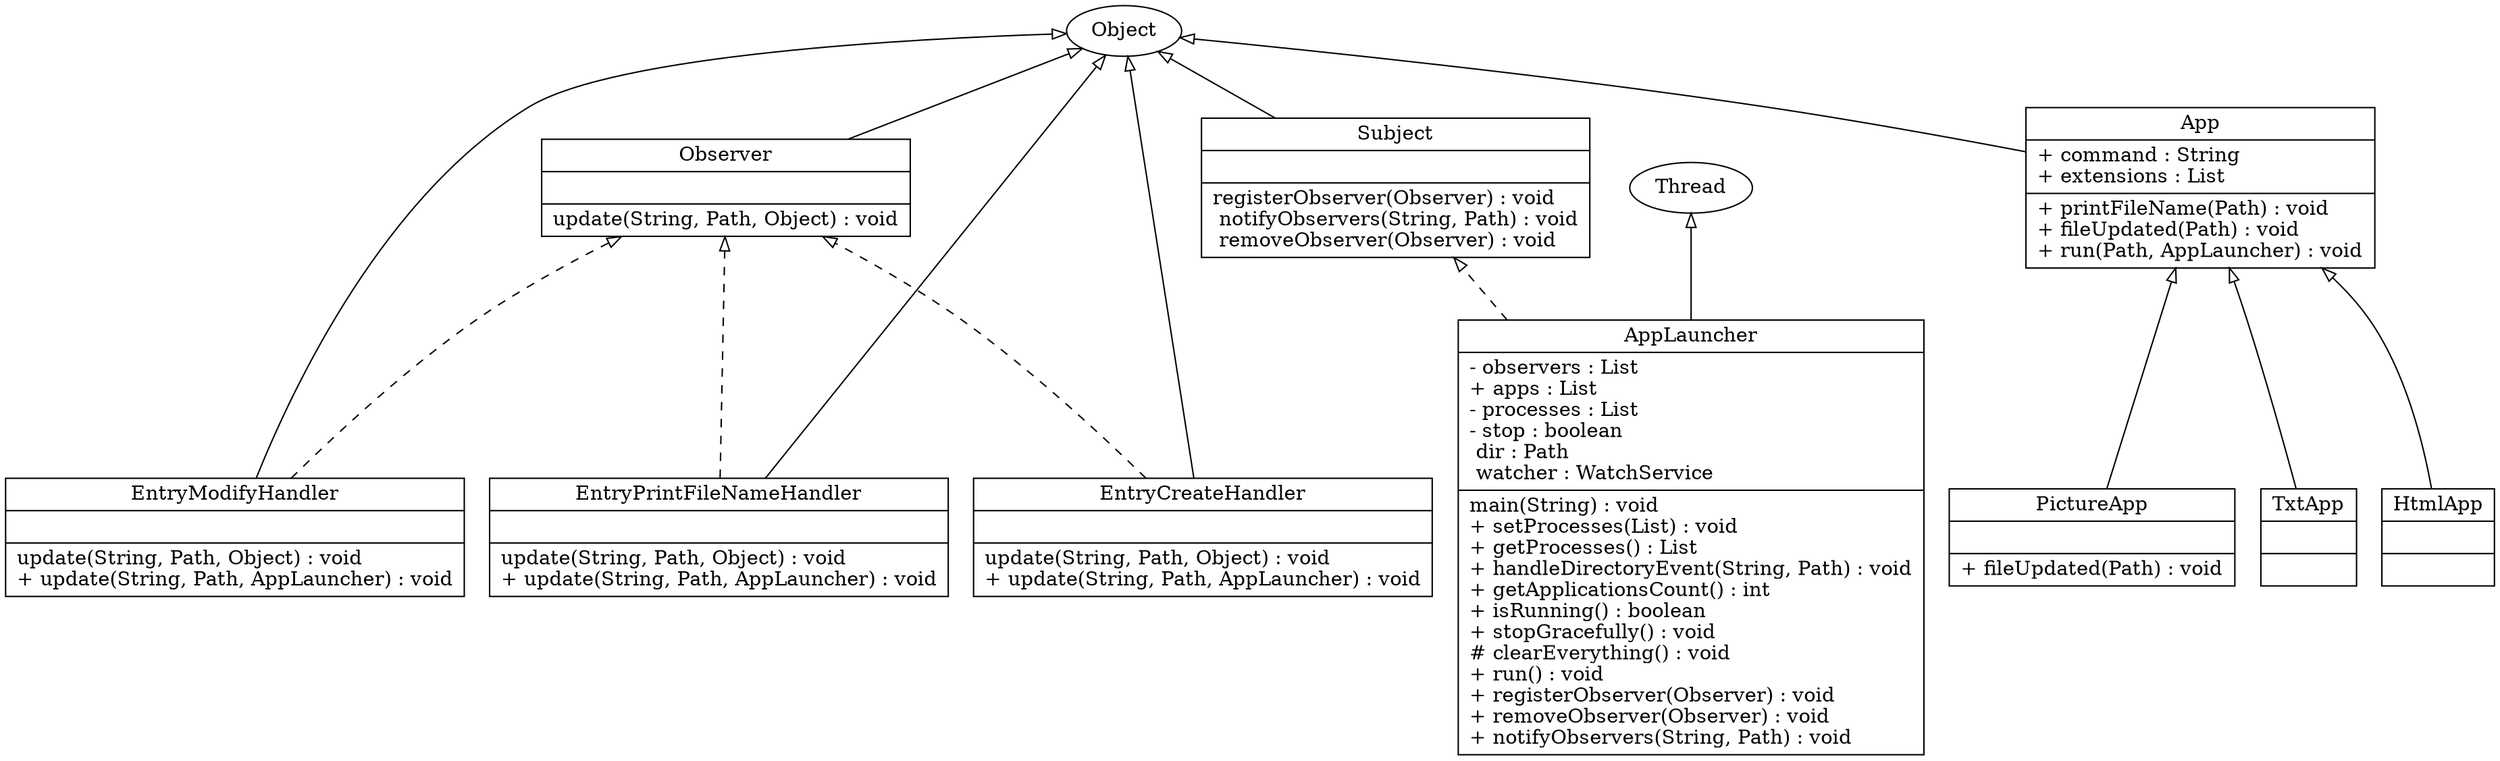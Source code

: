 digraph G{
rankdir=BT;
App [
shape="record",
label = "{App|+ command : String\l+ extensions : List\l|+ printFileName(Path) : void\l+ fileUpdated(Path) : void\l+ run(Path, AppLauncher) : void\l}"
];App -> Object [arrowhead="onormal", style="solid"];AppLauncher [
shape="record",
label = "{AppLauncher|- observers : List\l+ apps : List\l- processes : List\l- stop : boolean\l dir : Path\l watcher : WatchService\l| main(String) : void\l+ setProcesses(List) : void\l+ getProcesses() : List\l+ handleDirectoryEvent(String, Path) : void\l+ getApplicationsCount() : int\l+ isRunning() : boolean\l+ stopGracefully() : void\l# clearEverything() : void\l+ run() : void\l+ registerObserver(Observer) : void\l+ removeObserver(Observer) : void\l+ notifyObservers(String, Path) : void\l}"
];AppLauncher -> Thread [arrowhead="onormal", style="solid"];AppLauncher -> Subject [arrowhead="onormal", style="dashed"];EntryCreateHandler [
shape="record",
label = "{EntryCreateHandler|| update(String, Path, Object) : void\l+ update(String, Path, AppLauncher) : void\l}"
];EntryCreateHandler -> Object [arrowhead="onormal", style="solid"];EntryCreateHandler -> Observer [arrowhead="onormal", style="dashed"];EntryModifyHandler [
shape="record",
label = "{EntryModifyHandler|| update(String, Path, Object) : void\l+ update(String, Path, AppLauncher) : void\l}"
];EntryModifyHandler -> Object [arrowhead="onormal", style="solid"];EntryModifyHandler -> Observer [arrowhead="onormal", style="dashed"];EntryPrintFileNameHandler [
shape="record",
label = "{EntryPrintFileNameHandler|| update(String, Path, Object) : void\l+ update(String, Path, AppLauncher) : void\l}"
];EntryPrintFileNameHandler -> Object [arrowhead="onormal", style="solid"];EntryPrintFileNameHandler -> Observer [arrowhead="onormal", style="dashed"];HtmlApp [
shape="record",
label = "{HtmlApp||}"
];HtmlApp -> App [arrowhead="onormal", style="solid"];Observer [
shape="record",
label = "{Observer|| update(String, Path, Object) : void\l}"
];Observer -> Object [arrowhead="onormal", style="solid"];PictureApp [
shape="record",
label = "{PictureApp||+ fileUpdated(Path) : void\l}"
];PictureApp -> App [arrowhead="onormal", style="solid"];Subject [
shape="record",
label = "{Subject|| registerObserver(Observer) : void\l notifyObservers(String, Path) : void\l removeObserver(Observer) : void\l}"
];Subject -> Object [arrowhead="onormal", style="solid"];TxtApp [
shape="record",
label = "{TxtApp||}"
];TxtApp -> App [arrowhead="onormal", style="solid"];}